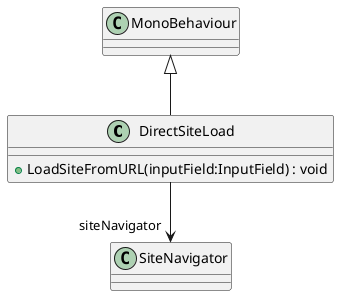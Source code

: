 @startuml
class DirectSiteLoad {
    + LoadSiteFromURL(inputField:InputField) : void
}
MonoBehaviour <|-- DirectSiteLoad
DirectSiteLoad --> "siteNavigator" SiteNavigator
@enduml

